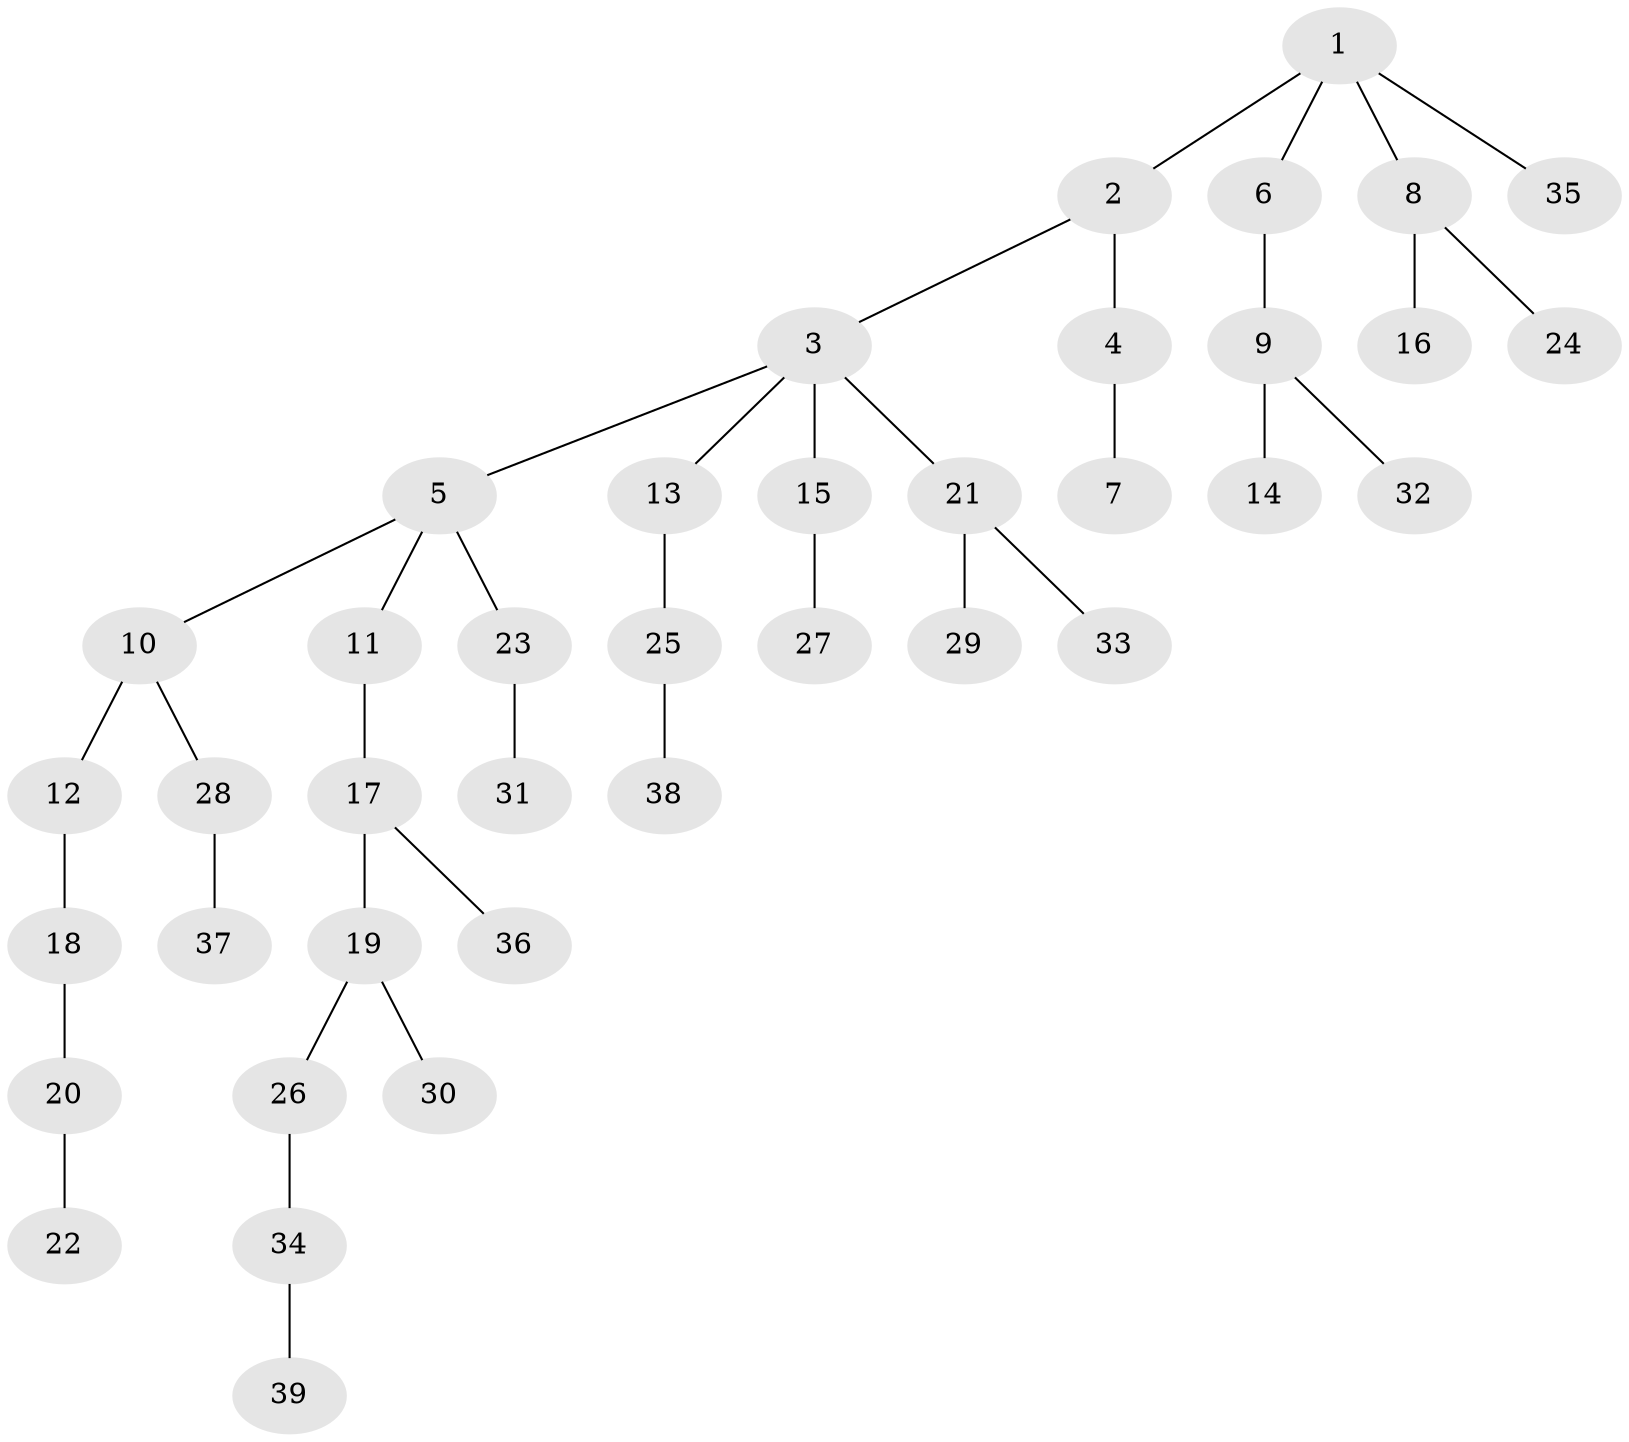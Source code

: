// original degree distribution, {5: 0.05333333333333334, 4: 0.05333333333333334, 6: 0.02666666666666667, 2: 0.22666666666666666, 3: 0.12, 1: 0.52}
// Generated by graph-tools (version 1.1) at 2025/36/03/09/25 02:36:54]
// undirected, 39 vertices, 38 edges
graph export_dot {
graph [start="1"]
  node [color=gray90,style=filled];
  1;
  2;
  3;
  4;
  5;
  6;
  7;
  8;
  9;
  10;
  11;
  12;
  13;
  14;
  15;
  16;
  17;
  18;
  19;
  20;
  21;
  22;
  23;
  24;
  25;
  26;
  27;
  28;
  29;
  30;
  31;
  32;
  33;
  34;
  35;
  36;
  37;
  38;
  39;
  1 -- 2 [weight=1.0];
  1 -- 6 [weight=1.0];
  1 -- 8 [weight=1.0];
  1 -- 35 [weight=1.0];
  2 -- 3 [weight=1.0];
  2 -- 4 [weight=1.0];
  3 -- 5 [weight=1.0];
  3 -- 13 [weight=1.0];
  3 -- 15 [weight=1.0];
  3 -- 21 [weight=1.0];
  4 -- 7 [weight=1.0];
  5 -- 10 [weight=1.0];
  5 -- 11 [weight=1.0];
  5 -- 23 [weight=1.0];
  6 -- 9 [weight=1.0];
  8 -- 16 [weight=1.0];
  8 -- 24 [weight=1.0];
  9 -- 14 [weight=1.0];
  9 -- 32 [weight=1.0];
  10 -- 12 [weight=2.0];
  10 -- 28 [weight=1.0];
  11 -- 17 [weight=2.0];
  12 -- 18 [weight=1.0];
  13 -- 25 [weight=4.0];
  15 -- 27 [weight=1.0];
  17 -- 19 [weight=1.0];
  17 -- 36 [weight=1.0];
  18 -- 20 [weight=1.0];
  19 -- 26 [weight=1.0];
  19 -- 30 [weight=1.0];
  20 -- 22 [weight=2.0];
  21 -- 29 [weight=1.0];
  21 -- 33 [weight=1.0];
  23 -- 31 [weight=1.0];
  25 -- 38 [weight=1.0];
  26 -- 34 [weight=1.0];
  28 -- 37 [weight=2.0];
  34 -- 39 [weight=1.0];
}
